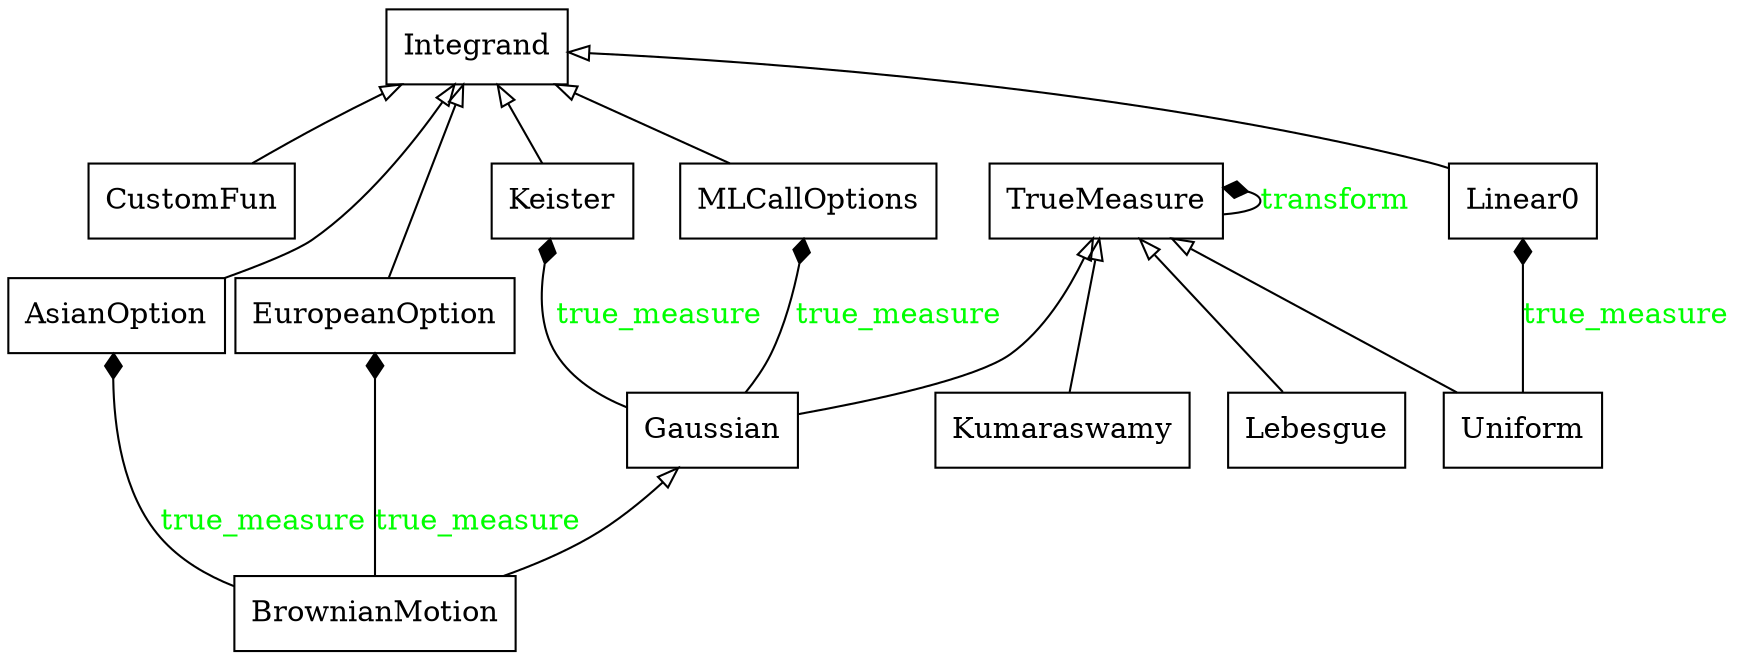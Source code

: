 digraph "classes" {
charset="utf-8"
rankdir=BT
"0" [label="AsianOption", shape="record"];
"1" [label="BrownianMotion", shape="record"];
"2" [label="CustomFun", shape="record"];
"3" [label="EuropeanOption", shape="record"];
"4" [label="Gaussian", shape="record"];
"5" [label="Integrand", shape="record"];
"6" [label="Keister", shape="record"];
"7" [label="Kumaraswamy", shape="record"];
"8" [label="Lebesgue", shape="record"];
"9" [label="Linear0", shape="record"];
"10" [label="MLCallOptions", shape="record"];
"11" [label="TrueMeasure", shape="record"];
"12" [label="Uniform", shape="record"];
"0" -> "5" [arrowhead="empty", arrowtail="none"];
"1" -> "4" [arrowhead="empty", arrowtail="none"];
"2" -> "5" [arrowhead="empty", arrowtail="none"];
"3" -> "5" [arrowhead="empty", arrowtail="none"];
"4" -> "11" [arrowhead="empty", arrowtail="none"];
"6" -> "5" [arrowhead="empty", arrowtail="none"];
"7" -> "11" [arrowhead="empty", arrowtail="none"];
"8" -> "11" [arrowhead="empty", arrowtail="none"];
"9" -> "5" [arrowhead="empty", arrowtail="none"];
"10" -> "5" [arrowhead="empty", arrowtail="none"];
"12" -> "11" [arrowhead="empty", arrowtail="none"];
"1" -> "0" [arrowhead="diamond", arrowtail="none", fontcolor="green", label="true_measure", style="solid"];
"1" -> "3" [arrowhead="diamond", arrowtail="none", fontcolor="green", label="true_measure", style="solid"];
"4" -> "6" [arrowhead="diamond", arrowtail="none", fontcolor="green", label="true_measure", style="solid"];
"4" -> "10" [arrowhead="diamond", arrowtail="none", fontcolor="green", label="true_measure", style="solid"];
"11" -> "11" [arrowhead="diamond", arrowtail="none", fontcolor="green", label="transform", style="solid"];
"12" -> "9" [arrowhead="diamond", arrowtail="none", fontcolor="green", label="true_measure", style="solid"];
}
